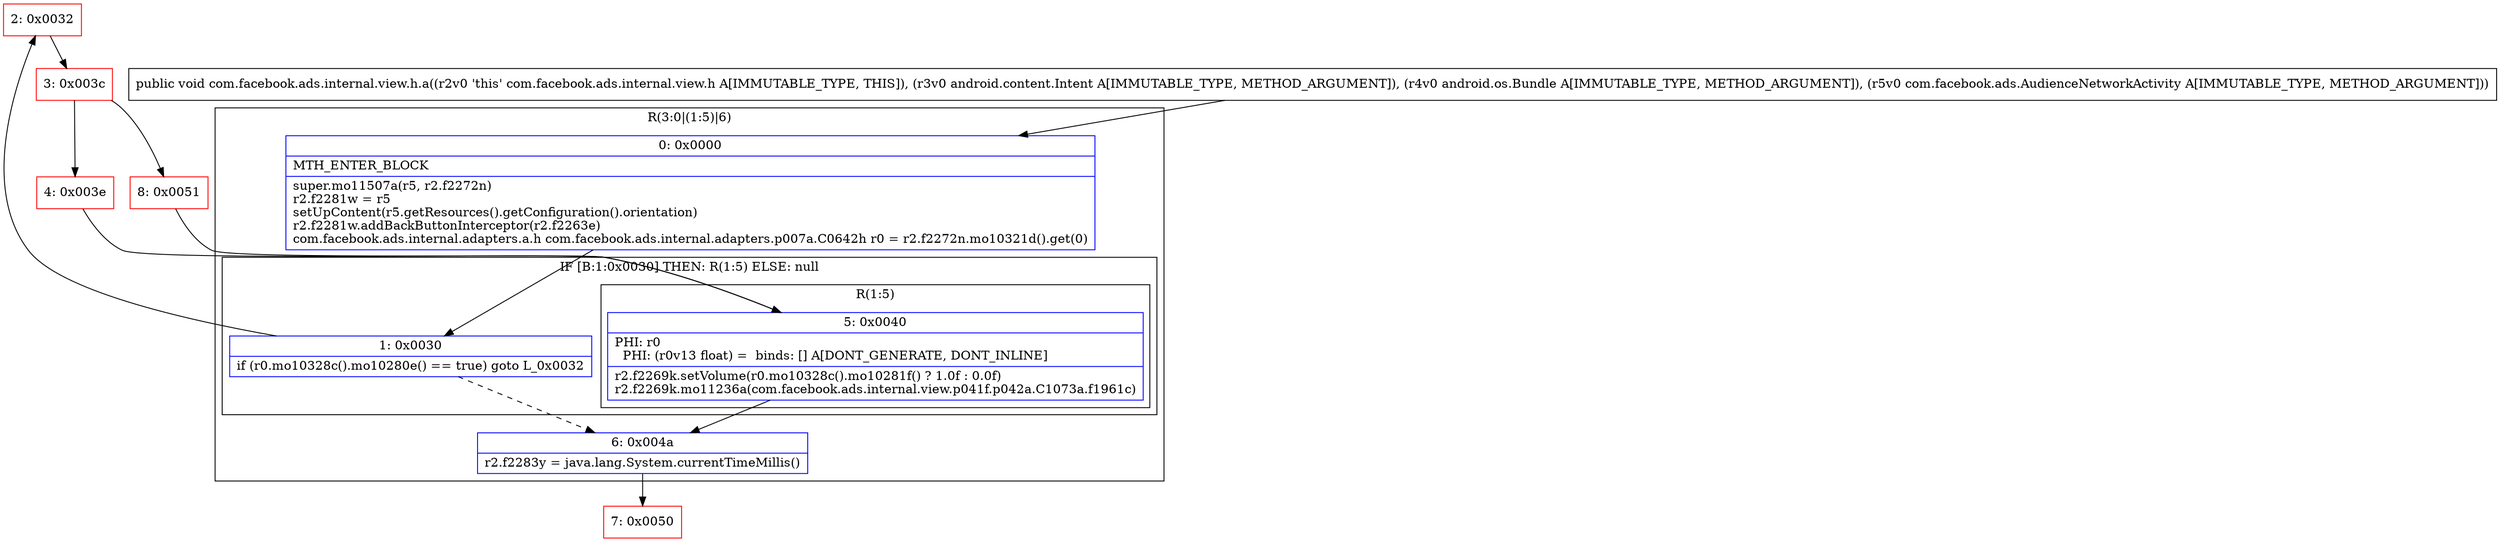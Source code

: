 digraph "CFG forcom.facebook.ads.internal.view.h.a(Landroid\/content\/Intent;Landroid\/os\/Bundle;Lcom\/facebook\/ads\/AudienceNetworkActivity;)V" {
subgraph cluster_Region_553252738 {
label = "R(3:0|(1:5)|6)";
node [shape=record,color=blue];
Node_0 [shape=record,label="{0\:\ 0x0000|MTH_ENTER_BLOCK\l|super.mo11507a(r5, r2.f2272n)\lr2.f2281w = r5\lsetUpContent(r5.getResources().getConfiguration().orientation)\lr2.f2281w.addBackButtonInterceptor(r2.f2263e)\lcom.facebook.ads.internal.adapters.a.h com.facebook.ads.internal.adapters.p007a.C0642h r0 = r2.f2272n.mo10321d().get(0)\l}"];
subgraph cluster_IfRegion_1041021129 {
label = "IF [B:1:0x0030] THEN: R(1:5) ELSE: null";
node [shape=record,color=blue];
Node_1 [shape=record,label="{1\:\ 0x0030|if (r0.mo10328c().mo10280e() == true) goto L_0x0032\l}"];
subgraph cluster_Region_1525686087 {
label = "R(1:5)";
node [shape=record,color=blue];
Node_5 [shape=record,label="{5\:\ 0x0040|PHI: r0 \l  PHI: (r0v13 float) =  binds: [] A[DONT_GENERATE, DONT_INLINE]\l|r2.f2269k.setVolume(r0.mo10328c().mo10281f() ? 1.0f : 0.0f)\lr2.f2269k.mo11236a(com.facebook.ads.internal.view.p041f.p042a.C1073a.f1961c)\l}"];
}
}
Node_6 [shape=record,label="{6\:\ 0x004a|r2.f2283y = java.lang.System.currentTimeMillis()\l}"];
}
Node_2 [shape=record,color=red,label="{2\:\ 0x0032}"];
Node_3 [shape=record,color=red,label="{3\:\ 0x003c}"];
Node_4 [shape=record,color=red,label="{4\:\ 0x003e}"];
Node_7 [shape=record,color=red,label="{7\:\ 0x0050}"];
Node_8 [shape=record,color=red,label="{8\:\ 0x0051}"];
MethodNode[shape=record,label="{public void com.facebook.ads.internal.view.h.a((r2v0 'this' com.facebook.ads.internal.view.h A[IMMUTABLE_TYPE, THIS]), (r3v0 android.content.Intent A[IMMUTABLE_TYPE, METHOD_ARGUMENT]), (r4v0 android.os.Bundle A[IMMUTABLE_TYPE, METHOD_ARGUMENT]), (r5v0 com.facebook.ads.AudienceNetworkActivity A[IMMUTABLE_TYPE, METHOD_ARGUMENT])) }"];
MethodNode -> Node_0;
Node_0 -> Node_1;
Node_1 -> Node_2;
Node_1 -> Node_6[style=dashed];
Node_5 -> Node_6;
Node_6 -> Node_7;
Node_2 -> Node_3;
Node_3 -> Node_4;
Node_3 -> Node_8;
Node_4 -> Node_5;
Node_8 -> Node_5;
}

